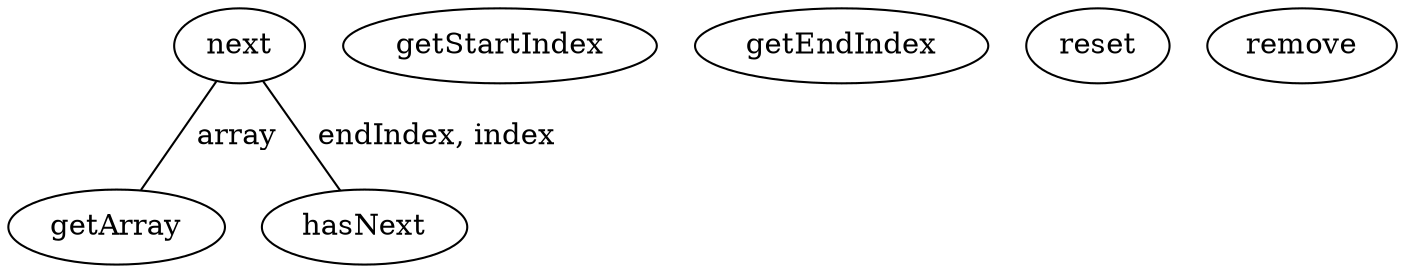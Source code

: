 digraph G {
next;
getStartIndex;
getEndIndex;
getArray;
reset;
hasNext;
remove;
next -> getArray [label=" array", dir=none];
next -> hasNext [label=" endIndex, index", dir=none];
}